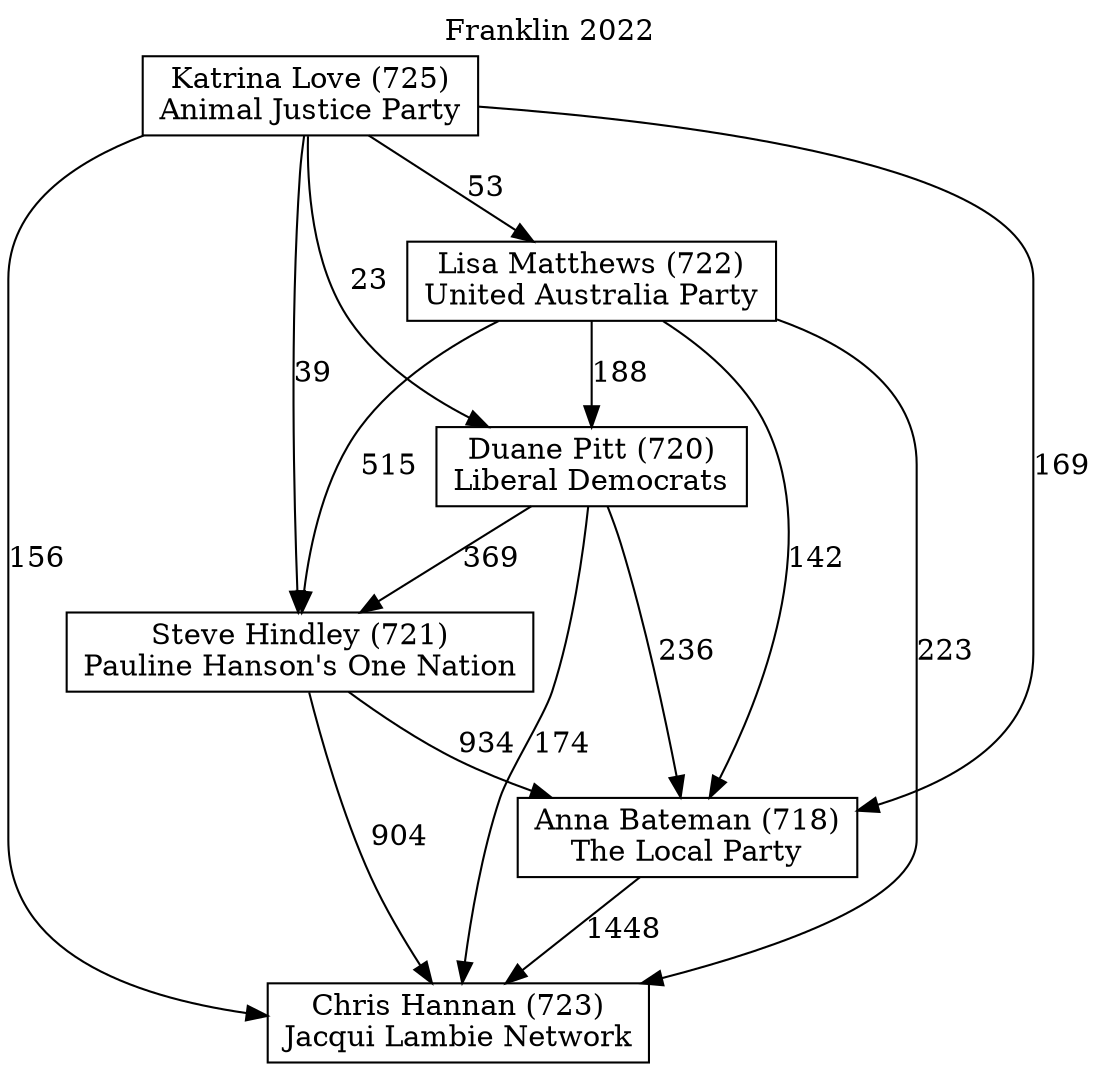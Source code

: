 // House preference flow
digraph "Chris Hannan (723)_Franklin_2022" {
	graph [label="Franklin 2022" labelloc=t mclimit=10]
	node [shape=box]
	"Chris Hannan (723)" [label="Chris Hannan (723)
Jacqui Lambie Network"]
	"Anna Bateman (718)" [label="Anna Bateman (718)
The Local Party"]
	"Steve Hindley (721)" [label="Steve Hindley (721)
Pauline Hanson's One Nation"]
	"Duane Pitt (720)" [label="Duane Pitt (720)
Liberal Democrats"]
	"Lisa Matthews (722)" [label="Lisa Matthews (722)
United Australia Party"]
	"Katrina Love (725)" [label="Katrina Love (725)
Animal Justice Party"]
	"Anna Bateman (718)" -> "Chris Hannan (723)" [label=1448]
	"Steve Hindley (721)" -> "Anna Bateman (718)" [label=934]
	"Duane Pitt (720)" -> "Steve Hindley (721)" [label=369]
	"Lisa Matthews (722)" -> "Duane Pitt (720)" [label=188]
	"Katrina Love (725)" -> "Lisa Matthews (722)" [label=53]
	"Steve Hindley (721)" -> "Chris Hannan (723)" [label=904]
	"Duane Pitt (720)" -> "Chris Hannan (723)" [label=174]
	"Lisa Matthews (722)" -> "Chris Hannan (723)" [label=223]
	"Katrina Love (725)" -> "Chris Hannan (723)" [label=156]
	"Katrina Love (725)" -> "Duane Pitt (720)" [label=23]
	"Lisa Matthews (722)" -> "Steve Hindley (721)" [label=515]
	"Katrina Love (725)" -> "Steve Hindley (721)" [label=39]
	"Duane Pitt (720)" -> "Anna Bateman (718)" [label=236]
	"Lisa Matthews (722)" -> "Anna Bateman (718)" [label=142]
	"Katrina Love (725)" -> "Anna Bateman (718)" [label=169]
}
